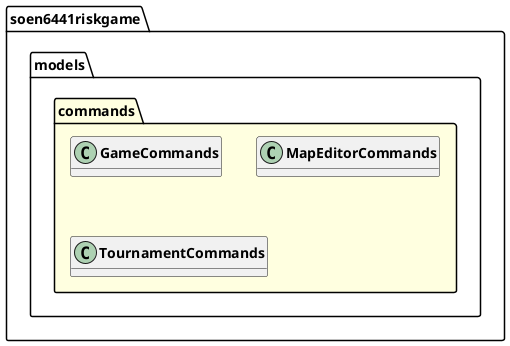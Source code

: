 @startuml

skinparam svgLinkTarget _parent
skinparam linetype ortho
package soen6441riskgame.models.commands [[../../../soen6441riskgame/models/commands/package-summary.html{soen6441riskgame.models.commands}]] #lightyellow {
}

class "<b><size:14>GameCommands</b>" as soen6441riskgame.models.commands.GameCommands  [[../../../soen6441riskgame/models/commands/GameCommands.html{soen6441riskgame.models.commands.GameCommands}]] {
}

hide soen6441riskgame.models.commands.GameCommands fields
hide soen6441riskgame.models.commands.GameCommands methods

class "<b><size:14>MapEditorCommands</b>" as soen6441riskgame.models.commands.MapEditorCommands  [[../../../soen6441riskgame/models/commands/MapEditorCommands.html{soen6441riskgame.models.commands.MapEditorCommands}]] {
}

hide soen6441riskgame.models.commands.MapEditorCommands fields
hide soen6441riskgame.models.commands.MapEditorCommands methods

class "<b><size:14>TournamentCommands</b>" as soen6441riskgame.models.commands.TournamentCommands  [[../../../soen6441riskgame/models/commands/TournamentCommands.html{soen6441riskgame.models.commands.TournamentCommands}]] {
}

hide soen6441riskgame.models.commands.TournamentCommands fields
hide soen6441riskgame.models.commands.TournamentCommands methods


@enduml
